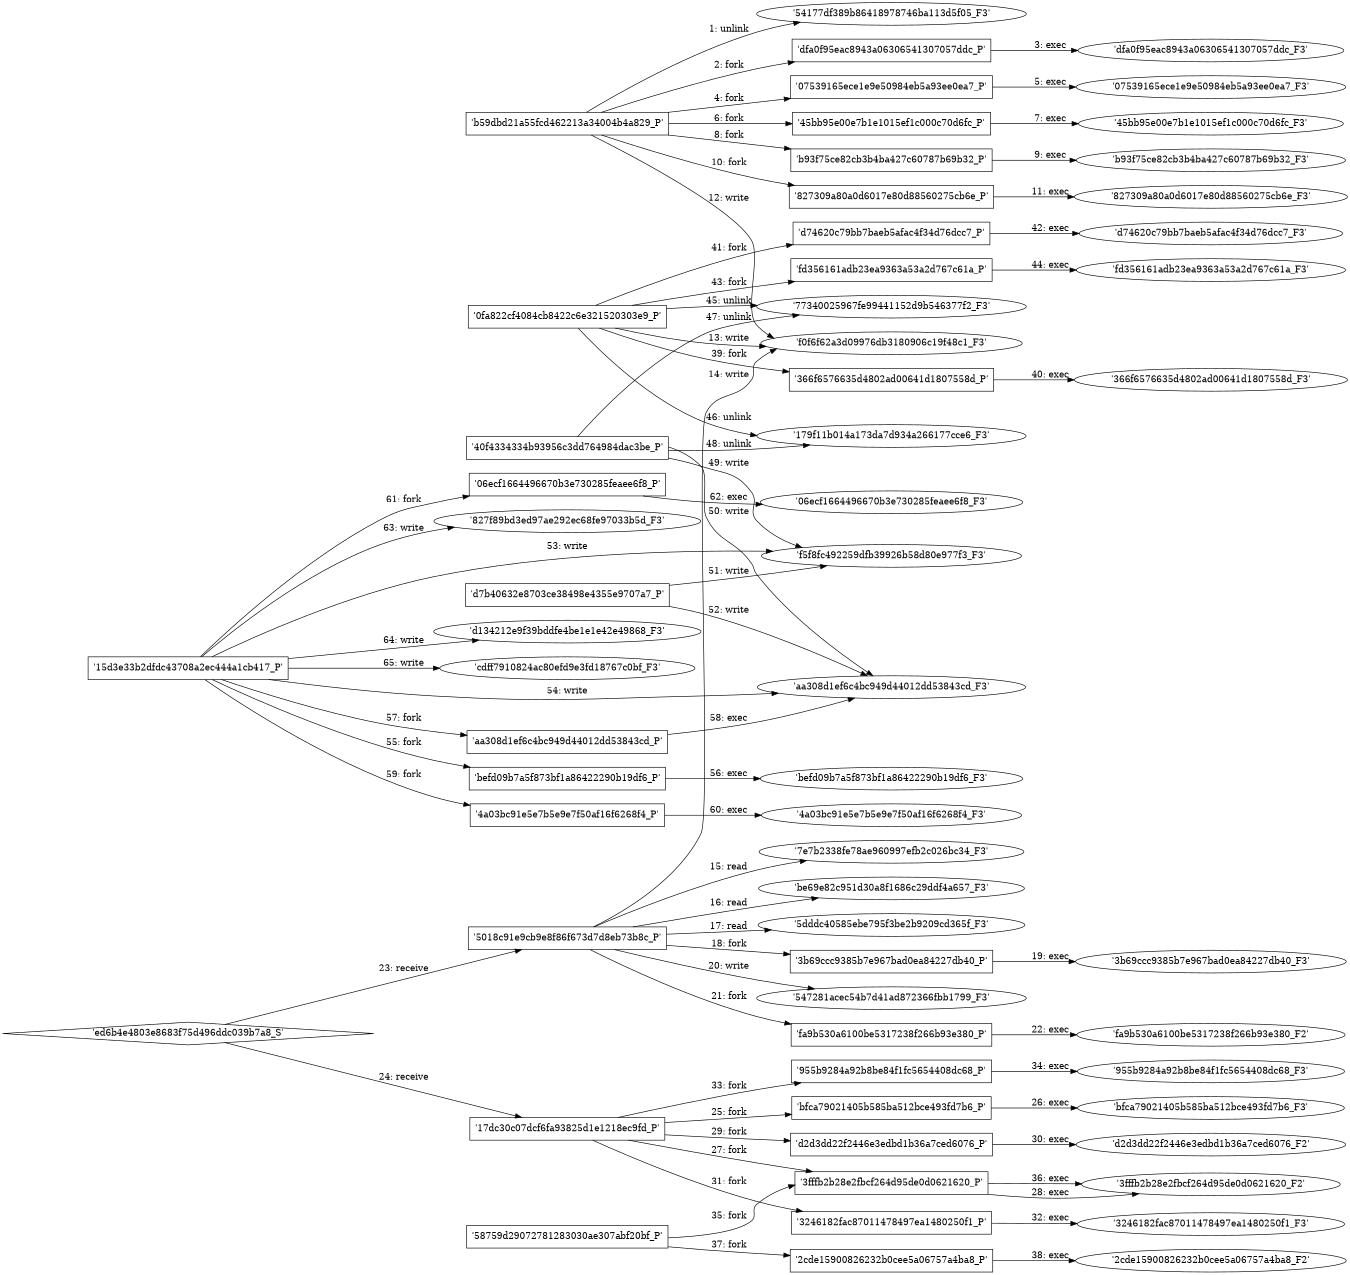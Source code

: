 digraph "D:\Learning\Paper\apt\基于CTI的攻击预警\Dataset\攻击图\ASGfromALLCTI\Olympic Destroyer Takes Aim At Winter Olympics.dot" {
rankdir="LR"
size="9"
fixedsize="false"
splines="true"
nodesep=0.3
ranksep=0
fontsize=10
overlap="scalexy"
engine= "neato"
	"'54177df389b86418978746ba113d5f05_F3'" [node_type=file shape=ellipse]
	"'b59dbd21a55fcd462213a34004b4a829_P'" [node_type=Process shape=box]
	"'b59dbd21a55fcd462213a34004b4a829_P'" -> "'54177df389b86418978746ba113d5f05_F3'" [label="1: unlink"]
	"'b59dbd21a55fcd462213a34004b4a829_P'" [node_type=Process shape=box]
	"'dfa0f95eac8943a06306541307057ddc_P'" [node_type=Process shape=box]
	"'b59dbd21a55fcd462213a34004b4a829_P'" -> "'dfa0f95eac8943a06306541307057ddc_P'" [label="2: fork"]
	"'dfa0f95eac8943a06306541307057ddc_P'" [node_type=Process shape=box]
	"'dfa0f95eac8943a06306541307057ddc_F3'" [node_type=File shape=ellipse]
	"'dfa0f95eac8943a06306541307057ddc_P'" -> "'dfa0f95eac8943a06306541307057ddc_F3'" [label="3: exec"]
	"'b59dbd21a55fcd462213a34004b4a829_P'" [node_type=Process shape=box]
	"'07539165ece1e9e50984eb5a93ee0ea7_P'" [node_type=Process shape=box]
	"'b59dbd21a55fcd462213a34004b4a829_P'" -> "'07539165ece1e9e50984eb5a93ee0ea7_P'" [label="4: fork"]
	"'07539165ece1e9e50984eb5a93ee0ea7_P'" [node_type=Process shape=box]
	"'07539165ece1e9e50984eb5a93ee0ea7_F3'" [node_type=File shape=ellipse]
	"'07539165ece1e9e50984eb5a93ee0ea7_P'" -> "'07539165ece1e9e50984eb5a93ee0ea7_F3'" [label="5: exec"]
	"'b59dbd21a55fcd462213a34004b4a829_P'" [node_type=Process shape=box]
	"'45bb95e00e7b1e1015ef1c000c70d6fc_P'" [node_type=Process shape=box]
	"'b59dbd21a55fcd462213a34004b4a829_P'" -> "'45bb95e00e7b1e1015ef1c000c70d6fc_P'" [label="6: fork"]
	"'45bb95e00e7b1e1015ef1c000c70d6fc_P'" [node_type=Process shape=box]
	"'45bb95e00e7b1e1015ef1c000c70d6fc_F3'" [node_type=File shape=ellipse]
	"'45bb95e00e7b1e1015ef1c000c70d6fc_P'" -> "'45bb95e00e7b1e1015ef1c000c70d6fc_F3'" [label="7: exec"]
	"'b59dbd21a55fcd462213a34004b4a829_P'" [node_type=Process shape=box]
	"'b93f75ce82cb3b4ba427c60787b69b32_P'" [node_type=Process shape=box]
	"'b59dbd21a55fcd462213a34004b4a829_P'" -> "'b93f75ce82cb3b4ba427c60787b69b32_P'" [label="8: fork"]
	"'b93f75ce82cb3b4ba427c60787b69b32_P'" [node_type=Process shape=box]
	"'b93f75ce82cb3b4ba427c60787b69b32_F3'" [node_type=File shape=ellipse]
	"'b93f75ce82cb3b4ba427c60787b69b32_P'" -> "'b93f75ce82cb3b4ba427c60787b69b32_F3'" [label="9: exec"]
	"'b59dbd21a55fcd462213a34004b4a829_P'" [node_type=Process shape=box]
	"'827309a80a0d6017e80d88560275cb6e_P'" [node_type=Process shape=box]
	"'b59dbd21a55fcd462213a34004b4a829_P'" -> "'827309a80a0d6017e80d88560275cb6e_P'" [label="10: fork"]
	"'827309a80a0d6017e80d88560275cb6e_P'" [node_type=Process shape=box]
	"'827309a80a0d6017e80d88560275cb6e_F3'" [node_type=File shape=ellipse]
	"'827309a80a0d6017e80d88560275cb6e_P'" -> "'827309a80a0d6017e80d88560275cb6e_F3'" [label="11: exec"]
	"'f0f6f62a3d09976db3180906c19f48c1_F3'" [node_type=file shape=ellipse]
	"'b59dbd21a55fcd462213a34004b4a829_P'" [node_type=Process shape=box]
	"'b59dbd21a55fcd462213a34004b4a829_P'" -> "'f0f6f62a3d09976db3180906c19f48c1_F3'" [label="12: write"]
	"'f0f6f62a3d09976db3180906c19f48c1_F3'" [node_type=file shape=ellipse]
	"'0fa822cf4084cb8422c6e321520303e9_P'" [node_type=Process shape=box]
	"'0fa822cf4084cb8422c6e321520303e9_P'" -> "'f0f6f62a3d09976db3180906c19f48c1_F3'" [label="13: write"]
	"'f0f6f62a3d09976db3180906c19f48c1_F3'" [node_type=file shape=ellipse]
	"'5018c91e9cb9e8f86f673d7d8eb73b8c_P'" [node_type=Process shape=box]
	"'5018c91e9cb9e8f86f673d7d8eb73b8c_P'" -> "'f0f6f62a3d09976db3180906c19f48c1_F3'" [label="14: write"]
	"'7e7b2338fe78ae960997efb2c026bc34_F3'" [node_type=file shape=ellipse]
	"'5018c91e9cb9e8f86f673d7d8eb73b8c_P'" [node_type=Process shape=box]
	"'5018c91e9cb9e8f86f673d7d8eb73b8c_P'" -> "'7e7b2338fe78ae960997efb2c026bc34_F3'" [label="15: read"]
	"'be69e82c951d30a8f1686c29ddf4a657_F3'" [node_type=file shape=ellipse]
	"'5018c91e9cb9e8f86f673d7d8eb73b8c_P'" [node_type=Process shape=box]
	"'5018c91e9cb9e8f86f673d7d8eb73b8c_P'" -> "'be69e82c951d30a8f1686c29ddf4a657_F3'" [label="16: read"]
	"'5dddc40585ebe795f3be2b9209cd365f_F3'" [node_type=file shape=ellipse]
	"'5018c91e9cb9e8f86f673d7d8eb73b8c_P'" [node_type=Process shape=box]
	"'5018c91e9cb9e8f86f673d7d8eb73b8c_P'" -> "'5dddc40585ebe795f3be2b9209cd365f_F3'" [label="17: read"]
	"'5018c91e9cb9e8f86f673d7d8eb73b8c_P'" [node_type=Process shape=box]
	"'3b69ccc9385b7e967bad0ea84227db40_P'" [node_type=Process shape=box]
	"'5018c91e9cb9e8f86f673d7d8eb73b8c_P'" -> "'3b69ccc9385b7e967bad0ea84227db40_P'" [label="18: fork"]
	"'3b69ccc9385b7e967bad0ea84227db40_P'" [node_type=Process shape=box]
	"'3b69ccc9385b7e967bad0ea84227db40_F3'" [node_type=File shape=ellipse]
	"'3b69ccc9385b7e967bad0ea84227db40_P'" -> "'3b69ccc9385b7e967bad0ea84227db40_F3'" [label="19: exec"]
	"'547281acec54b7d41ad872366fbb1799_F3'" [node_type=file shape=ellipse]
	"'5018c91e9cb9e8f86f673d7d8eb73b8c_P'" [node_type=Process shape=box]
	"'5018c91e9cb9e8f86f673d7d8eb73b8c_P'" -> "'547281acec54b7d41ad872366fbb1799_F3'" [label="20: write"]
	"'5018c91e9cb9e8f86f673d7d8eb73b8c_P'" [node_type=Process shape=box]
	"'fa9b530a6100be5317238f266b93e380_P'" [node_type=Process shape=box]
	"'5018c91e9cb9e8f86f673d7d8eb73b8c_P'" -> "'fa9b530a6100be5317238f266b93e380_P'" [label="21: fork"]
	"'fa9b530a6100be5317238f266b93e380_P'" [node_type=Process shape=box]
	"'fa9b530a6100be5317238f266b93e380_F2'" [node_type=File shape=ellipse]
	"'fa9b530a6100be5317238f266b93e380_P'" -> "'fa9b530a6100be5317238f266b93e380_F2'" [label="22: exec"]
	"'5018c91e9cb9e8f86f673d7d8eb73b8c_P'" [node_type=Process shape=box]
	"'ed6b4e4803e8683f75d496ddc039b7a8_S'" [node_type=Socket shape=diamond]
	"'ed6b4e4803e8683f75d496ddc039b7a8_S'" -> "'5018c91e9cb9e8f86f673d7d8eb73b8c_P'" [label="23: receive"]
	"'17dc30c07dcf6fa93825d1e1218ec9fd_P'" [node_type=Process shape=box]
	"'ed6b4e4803e8683f75d496ddc039b7a8_S'" [node_type=Socket shape=diamond]
	"'ed6b4e4803e8683f75d496ddc039b7a8_S'" -> "'17dc30c07dcf6fa93825d1e1218ec9fd_P'" [label="24: receive"]
	"'17dc30c07dcf6fa93825d1e1218ec9fd_P'" [node_type=Process shape=box]
	"'bfca79021405b585ba512bce493fd7b6_P'" [node_type=Process shape=box]
	"'17dc30c07dcf6fa93825d1e1218ec9fd_P'" -> "'bfca79021405b585ba512bce493fd7b6_P'" [label="25: fork"]
	"'bfca79021405b585ba512bce493fd7b6_P'" [node_type=Process shape=box]
	"'bfca79021405b585ba512bce493fd7b6_F3'" [node_type=File shape=ellipse]
	"'bfca79021405b585ba512bce493fd7b6_P'" -> "'bfca79021405b585ba512bce493fd7b6_F3'" [label="26: exec"]
	"'17dc30c07dcf6fa93825d1e1218ec9fd_P'" [node_type=Process shape=box]
	"'3fffb2b28e2fbcf264d95de0d0621620_P'" [node_type=Process shape=box]
	"'17dc30c07dcf6fa93825d1e1218ec9fd_P'" -> "'3fffb2b28e2fbcf264d95de0d0621620_P'" [label="27: fork"]
	"'3fffb2b28e2fbcf264d95de0d0621620_P'" [node_type=Process shape=box]
	"'3fffb2b28e2fbcf264d95de0d0621620_F2'" [node_type=File shape=ellipse]
	"'3fffb2b28e2fbcf264d95de0d0621620_P'" -> "'3fffb2b28e2fbcf264d95de0d0621620_F2'" [label="28: exec"]
	"'17dc30c07dcf6fa93825d1e1218ec9fd_P'" [node_type=Process shape=box]
	"'d2d3dd22f2446e3edbd1b36a7ced6076_P'" [node_type=Process shape=box]
	"'17dc30c07dcf6fa93825d1e1218ec9fd_P'" -> "'d2d3dd22f2446e3edbd1b36a7ced6076_P'" [label="29: fork"]
	"'d2d3dd22f2446e3edbd1b36a7ced6076_P'" [node_type=Process shape=box]
	"'d2d3dd22f2446e3edbd1b36a7ced6076_F2'" [node_type=File shape=ellipse]
	"'d2d3dd22f2446e3edbd1b36a7ced6076_P'" -> "'d2d3dd22f2446e3edbd1b36a7ced6076_F2'" [label="30: exec"]
	"'17dc30c07dcf6fa93825d1e1218ec9fd_P'" [node_type=Process shape=box]
	"'3246182fac87011478497ea1480250f1_P'" [node_type=Process shape=box]
	"'17dc30c07dcf6fa93825d1e1218ec9fd_P'" -> "'3246182fac87011478497ea1480250f1_P'" [label="31: fork"]
	"'3246182fac87011478497ea1480250f1_P'" [node_type=Process shape=box]
	"'3246182fac87011478497ea1480250f1_F3'" [node_type=File shape=ellipse]
	"'3246182fac87011478497ea1480250f1_P'" -> "'3246182fac87011478497ea1480250f1_F3'" [label="32: exec"]
	"'17dc30c07dcf6fa93825d1e1218ec9fd_P'" [node_type=Process shape=box]
	"'955b9284a92b8be84f1fc5654408dc68_P'" [node_type=Process shape=box]
	"'17dc30c07dcf6fa93825d1e1218ec9fd_P'" -> "'955b9284a92b8be84f1fc5654408dc68_P'" [label="33: fork"]
	"'955b9284a92b8be84f1fc5654408dc68_P'" [node_type=Process shape=box]
	"'955b9284a92b8be84f1fc5654408dc68_F3'" [node_type=File shape=ellipse]
	"'955b9284a92b8be84f1fc5654408dc68_P'" -> "'955b9284a92b8be84f1fc5654408dc68_F3'" [label="34: exec"]
	"'58759d29072781283030ae307abf20bf_P'" [node_type=Process shape=box]
	"'3fffb2b28e2fbcf264d95de0d0621620_P'" [node_type=Process shape=box]
	"'58759d29072781283030ae307abf20bf_P'" -> "'3fffb2b28e2fbcf264d95de0d0621620_P'" [label="35: fork"]
	"'3fffb2b28e2fbcf264d95de0d0621620_P'" [node_type=Process shape=box]
	"'3fffb2b28e2fbcf264d95de0d0621620_F2'" [node_type=File shape=ellipse]
	"'3fffb2b28e2fbcf264d95de0d0621620_P'" -> "'3fffb2b28e2fbcf264d95de0d0621620_F2'" [label="36: exec"]
	"'58759d29072781283030ae307abf20bf_P'" [node_type=Process shape=box]
	"'2cde15900826232b0cee5a06757a4ba8_P'" [node_type=Process shape=box]
	"'58759d29072781283030ae307abf20bf_P'" -> "'2cde15900826232b0cee5a06757a4ba8_P'" [label="37: fork"]
	"'2cde15900826232b0cee5a06757a4ba8_P'" [node_type=Process shape=box]
	"'2cde15900826232b0cee5a06757a4ba8_F2'" [node_type=File shape=ellipse]
	"'2cde15900826232b0cee5a06757a4ba8_P'" -> "'2cde15900826232b0cee5a06757a4ba8_F2'" [label="38: exec"]
	"'0fa822cf4084cb8422c6e321520303e9_P'" [node_type=Process shape=box]
	"'366f6576635d4802ad00641d1807558d_P'" [node_type=Process shape=box]
	"'0fa822cf4084cb8422c6e321520303e9_P'" -> "'366f6576635d4802ad00641d1807558d_P'" [label="39: fork"]
	"'366f6576635d4802ad00641d1807558d_P'" [node_type=Process shape=box]
	"'366f6576635d4802ad00641d1807558d_F3'" [node_type=File shape=ellipse]
	"'366f6576635d4802ad00641d1807558d_P'" -> "'366f6576635d4802ad00641d1807558d_F3'" [label="40: exec"]
	"'0fa822cf4084cb8422c6e321520303e9_P'" [node_type=Process shape=box]
	"'d74620c79bb7baeb5afac4f34d76dcc7_P'" [node_type=Process shape=box]
	"'0fa822cf4084cb8422c6e321520303e9_P'" -> "'d74620c79bb7baeb5afac4f34d76dcc7_P'" [label="41: fork"]
	"'d74620c79bb7baeb5afac4f34d76dcc7_P'" [node_type=Process shape=box]
	"'d74620c79bb7baeb5afac4f34d76dcc7_F3'" [node_type=File shape=ellipse]
	"'d74620c79bb7baeb5afac4f34d76dcc7_P'" -> "'d74620c79bb7baeb5afac4f34d76dcc7_F3'" [label="42: exec"]
	"'0fa822cf4084cb8422c6e321520303e9_P'" [node_type=Process shape=box]
	"'fd356161adb23ea9363a53a2d767c61a_P'" [node_type=Process shape=box]
	"'0fa822cf4084cb8422c6e321520303e9_P'" -> "'fd356161adb23ea9363a53a2d767c61a_P'" [label="43: fork"]
	"'fd356161adb23ea9363a53a2d767c61a_P'" [node_type=Process shape=box]
	"'fd356161adb23ea9363a53a2d767c61a_F3'" [node_type=File shape=ellipse]
	"'fd356161adb23ea9363a53a2d767c61a_P'" -> "'fd356161adb23ea9363a53a2d767c61a_F3'" [label="44: exec"]
	"'77340025967fe99441152d9b546377f2_F3'" [node_type=file shape=ellipse]
	"'0fa822cf4084cb8422c6e321520303e9_P'" [node_type=Process shape=box]
	"'0fa822cf4084cb8422c6e321520303e9_P'" -> "'77340025967fe99441152d9b546377f2_F3'" [label="45: unlink"]
	"'179f11b014a173da7d934a266177cce6_F3'" [node_type=file shape=ellipse]
	"'0fa822cf4084cb8422c6e321520303e9_P'" [node_type=Process shape=box]
	"'0fa822cf4084cb8422c6e321520303e9_P'" -> "'179f11b014a173da7d934a266177cce6_F3'" [label="46: unlink"]
	"'77340025967fe99441152d9b546377f2_F3'" [node_type=file shape=ellipse]
	"'40f4334334b93956c3dd764984dac3be_P'" [node_type=Process shape=box]
	"'40f4334334b93956c3dd764984dac3be_P'" -> "'77340025967fe99441152d9b546377f2_F3'" [label="47: unlink"]
	"'179f11b014a173da7d934a266177cce6_F3'" [node_type=file shape=ellipse]
	"'40f4334334b93956c3dd764984dac3be_P'" [node_type=Process shape=box]
	"'40f4334334b93956c3dd764984dac3be_P'" -> "'179f11b014a173da7d934a266177cce6_F3'" [label="48: unlink"]
	"'f5f8fc492259dfb39926b58d80e977f3_F3'" [node_type=file shape=ellipse]
	"'40f4334334b93956c3dd764984dac3be_P'" [node_type=Process shape=box]
	"'40f4334334b93956c3dd764984dac3be_P'" -> "'f5f8fc492259dfb39926b58d80e977f3_F3'" [label="49: write"]
	"'aa308d1ef6c4bc949d44012dd53843cd_F3'" [node_type=file shape=ellipse]
	"'40f4334334b93956c3dd764984dac3be_P'" [node_type=Process shape=box]
	"'40f4334334b93956c3dd764984dac3be_P'" -> "'aa308d1ef6c4bc949d44012dd53843cd_F3'" [label="50: write"]
	"'f5f8fc492259dfb39926b58d80e977f3_F3'" [node_type=file shape=ellipse]
	"'d7b40632e8703ce38498e4355e9707a7_P'" [node_type=Process shape=box]
	"'d7b40632e8703ce38498e4355e9707a7_P'" -> "'f5f8fc492259dfb39926b58d80e977f3_F3'" [label="51: write"]
	"'aa308d1ef6c4bc949d44012dd53843cd_F3'" [node_type=file shape=ellipse]
	"'d7b40632e8703ce38498e4355e9707a7_P'" [node_type=Process shape=box]
	"'d7b40632e8703ce38498e4355e9707a7_P'" -> "'aa308d1ef6c4bc949d44012dd53843cd_F3'" [label="52: write"]
	"'f5f8fc492259dfb39926b58d80e977f3_F3'" [node_type=file shape=ellipse]
	"'15d3e33b2dfdc43708a2ec444a1cb417_P'" [node_type=Process shape=box]
	"'15d3e33b2dfdc43708a2ec444a1cb417_P'" -> "'f5f8fc492259dfb39926b58d80e977f3_F3'" [label="53: write"]
	"'aa308d1ef6c4bc949d44012dd53843cd_F3'" [node_type=file shape=ellipse]
	"'15d3e33b2dfdc43708a2ec444a1cb417_P'" [node_type=Process shape=box]
	"'15d3e33b2dfdc43708a2ec444a1cb417_P'" -> "'aa308d1ef6c4bc949d44012dd53843cd_F3'" [label="54: write"]
	"'15d3e33b2dfdc43708a2ec444a1cb417_P'" [node_type=Process shape=box]
	"'befd09b7a5f873bf1a86422290b19df6_P'" [node_type=Process shape=box]
	"'15d3e33b2dfdc43708a2ec444a1cb417_P'" -> "'befd09b7a5f873bf1a86422290b19df6_P'" [label="55: fork"]
	"'befd09b7a5f873bf1a86422290b19df6_P'" [node_type=Process shape=box]
	"'befd09b7a5f873bf1a86422290b19df6_F3'" [node_type=File shape=ellipse]
	"'befd09b7a5f873bf1a86422290b19df6_P'" -> "'befd09b7a5f873bf1a86422290b19df6_F3'" [label="56: exec"]
	"'15d3e33b2dfdc43708a2ec444a1cb417_P'" [node_type=Process shape=box]
	"'aa308d1ef6c4bc949d44012dd53843cd_P'" [node_type=Process shape=box]
	"'15d3e33b2dfdc43708a2ec444a1cb417_P'" -> "'aa308d1ef6c4bc949d44012dd53843cd_P'" [label="57: fork"]
	"'aa308d1ef6c4bc949d44012dd53843cd_P'" [node_type=Process shape=box]
	"'aa308d1ef6c4bc949d44012dd53843cd_F3'" [node_type=File shape=ellipse]
	"'aa308d1ef6c4bc949d44012dd53843cd_P'" -> "'aa308d1ef6c4bc949d44012dd53843cd_F3'" [label="58: exec"]
	"'15d3e33b2dfdc43708a2ec444a1cb417_P'" [node_type=Process shape=box]
	"'4a03bc91e5e7b5e9e7f50af16f6268f4_P'" [node_type=Process shape=box]
	"'15d3e33b2dfdc43708a2ec444a1cb417_P'" -> "'4a03bc91e5e7b5e9e7f50af16f6268f4_P'" [label="59: fork"]
	"'4a03bc91e5e7b5e9e7f50af16f6268f4_P'" [node_type=Process shape=box]
	"'4a03bc91e5e7b5e9e7f50af16f6268f4_F3'" [node_type=File shape=ellipse]
	"'4a03bc91e5e7b5e9e7f50af16f6268f4_P'" -> "'4a03bc91e5e7b5e9e7f50af16f6268f4_F3'" [label="60: exec"]
	"'15d3e33b2dfdc43708a2ec444a1cb417_P'" [node_type=Process shape=box]
	"'06ecf1664496670b3e730285feaee6f8_P'" [node_type=Process shape=box]
	"'15d3e33b2dfdc43708a2ec444a1cb417_P'" -> "'06ecf1664496670b3e730285feaee6f8_P'" [label="61: fork"]
	"'06ecf1664496670b3e730285feaee6f8_P'" [node_type=Process shape=box]
	"'06ecf1664496670b3e730285feaee6f8_F3'" [node_type=File shape=ellipse]
	"'06ecf1664496670b3e730285feaee6f8_P'" -> "'06ecf1664496670b3e730285feaee6f8_F3'" [label="62: exec"]
	"'827f89bd3ed97ae292ec68fe97033b5d_F3'" [node_type=file shape=ellipse]
	"'15d3e33b2dfdc43708a2ec444a1cb417_P'" [node_type=Process shape=box]
	"'15d3e33b2dfdc43708a2ec444a1cb417_P'" -> "'827f89bd3ed97ae292ec68fe97033b5d_F3'" [label="63: write"]
	"'d134212e9f39bddfe4be1e1e42e49868_F3'" [node_type=file shape=ellipse]
	"'15d3e33b2dfdc43708a2ec444a1cb417_P'" [node_type=Process shape=box]
	"'15d3e33b2dfdc43708a2ec444a1cb417_P'" -> "'d134212e9f39bddfe4be1e1e42e49868_F3'" [label="64: write"]
	"'cdff7910824ac80efd9e3fd18767c0bf_F3'" [node_type=file shape=ellipse]
	"'15d3e33b2dfdc43708a2ec444a1cb417_P'" [node_type=Process shape=box]
	"'15d3e33b2dfdc43708a2ec444a1cb417_P'" -> "'cdff7910824ac80efd9e3fd18767c0bf_F3'" [label="65: write"]
}
